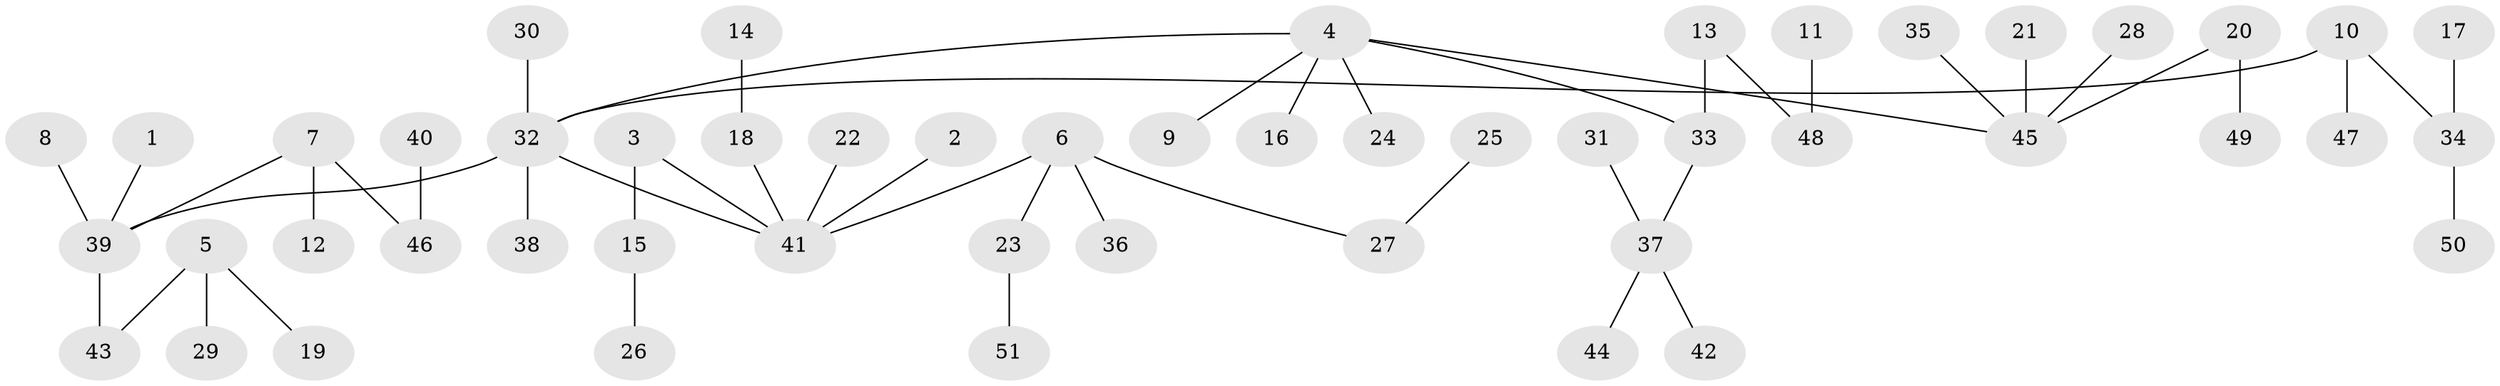 // original degree distribution, {6: 0.029411764705882353, 3: 0.16666666666666666, 7: 0.0196078431372549, 2: 0.23529411764705882, 4: 0.049019607843137254, 1: 0.5}
// Generated by graph-tools (version 1.1) at 2025/26/03/09/25 03:26:26]
// undirected, 51 vertices, 50 edges
graph export_dot {
graph [start="1"]
  node [color=gray90,style=filled];
  1;
  2;
  3;
  4;
  5;
  6;
  7;
  8;
  9;
  10;
  11;
  12;
  13;
  14;
  15;
  16;
  17;
  18;
  19;
  20;
  21;
  22;
  23;
  24;
  25;
  26;
  27;
  28;
  29;
  30;
  31;
  32;
  33;
  34;
  35;
  36;
  37;
  38;
  39;
  40;
  41;
  42;
  43;
  44;
  45;
  46;
  47;
  48;
  49;
  50;
  51;
  1 -- 39 [weight=1.0];
  2 -- 41 [weight=1.0];
  3 -- 15 [weight=1.0];
  3 -- 41 [weight=1.0];
  4 -- 9 [weight=1.0];
  4 -- 16 [weight=1.0];
  4 -- 24 [weight=1.0];
  4 -- 32 [weight=1.0];
  4 -- 33 [weight=1.0];
  4 -- 45 [weight=1.0];
  5 -- 19 [weight=1.0];
  5 -- 29 [weight=1.0];
  5 -- 43 [weight=1.0];
  6 -- 23 [weight=1.0];
  6 -- 27 [weight=1.0];
  6 -- 36 [weight=1.0];
  6 -- 41 [weight=1.0];
  7 -- 12 [weight=1.0];
  7 -- 39 [weight=1.0];
  7 -- 46 [weight=1.0];
  8 -- 39 [weight=1.0];
  10 -- 32 [weight=1.0];
  10 -- 34 [weight=1.0];
  10 -- 47 [weight=1.0];
  11 -- 48 [weight=1.0];
  13 -- 33 [weight=1.0];
  13 -- 48 [weight=1.0];
  14 -- 18 [weight=1.0];
  15 -- 26 [weight=1.0];
  17 -- 34 [weight=1.0];
  18 -- 41 [weight=1.0];
  20 -- 45 [weight=1.0];
  20 -- 49 [weight=1.0];
  21 -- 45 [weight=1.0];
  22 -- 41 [weight=1.0];
  23 -- 51 [weight=1.0];
  25 -- 27 [weight=1.0];
  28 -- 45 [weight=1.0];
  30 -- 32 [weight=1.0];
  31 -- 37 [weight=1.0];
  32 -- 38 [weight=1.0];
  32 -- 39 [weight=1.0];
  32 -- 41 [weight=1.0];
  33 -- 37 [weight=1.0];
  34 -- 50 [weight=1.0];
  35 -- 45 [weight=1.0];
  37 -- 42 [weight=1.0];
  37 -- 44 [weight=1.0];
  39 -- 43 [weight=1.0];
  40 -- 46 [weight=1.0];
}
